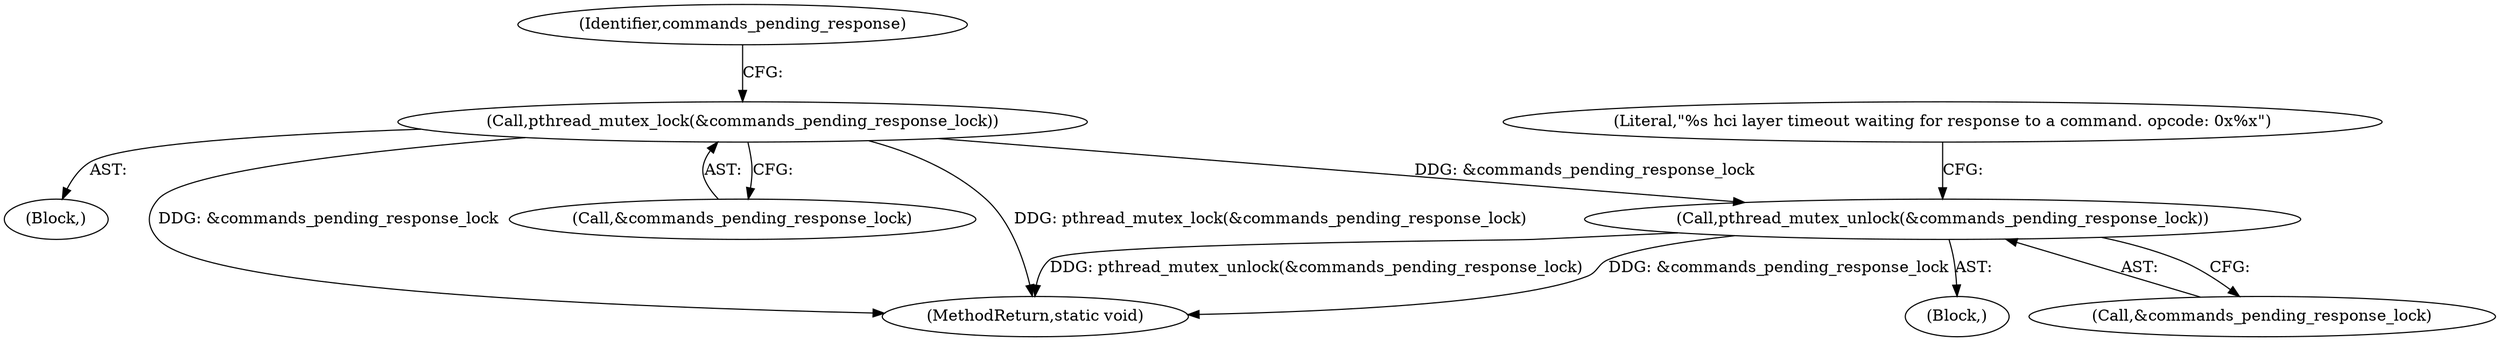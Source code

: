 digraph "0_Android_472271b153c5dc53c28beac55480a8d8434b2d5c_55@API" {
"1000103" [label="(Call,pthread_mutex_lock(&commands_pending_response_lock))"];
"1000120" [label="(Call,pthread_mutex_unlock(&commands_pending_response_lock))"];
"1000108" [label="(Identifier,commands_pending_response)"];
"1000120" [label="(Call,pthread_mutex_unlock(&commands_pending_response_lock))"];
"1000103" [label="(Call,pthread_mutex_lock(&commands_pending_response_lock))"];
"1000124" [label="(Literal,\"%s hci layer timeout waiting for response to a command. opcode: 0x%x\")"];
"1000102" [label="(Block,)"];
"1000138" [label="(MethodReturn,static void)"];
"1000104" [label="(Call,&commands_pending_response_lock)"];
"1000121" [label="(Call,&commands_pending_response_lock)"];
"1000114" [label="(Block,)"];
"1000103" -> "1000102"  [label="AST: "];
"1000103" -> "1000104"  [label="CFG: "];
"1000104" -> "1000103"  [label="AST: "];
"1000108" -> "1000103"  [label="CFG: "];
"1000103" -> "1000138"  [label="DDG: &commands_pending_response_lock"];
"1000103" -> "1000138"  [label="DDG: pthread_mutex_lock(&commands_pending_response_lock)"];
"1000103" -> "1000120"  [label="DDG: &commands_pending_response_lock"];
"1000120" -> "1000114"  [label="AST: "];
"1000120" -> "1000121"  [label="CFG: "];
"1000121" -> "1000120"  [label="AST: "];
"1000124" -> "1000120"  [label="CFG: "];
"1000120" -> "1000138"  [label="DDG: &commands_pending_response_lock"];
"1000120" -> "1000138"  [label="DDG: pthread_mutex_unlock(&commands_pending_response_lock)"];
}
